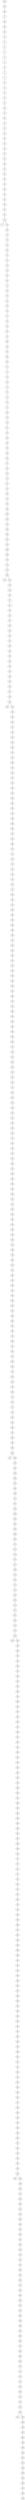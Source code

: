 graph Gnd_Barabasi_Albert_n500_d10_DFS_I {
136;
112;
104;
77;
68;
62;
50;
27;
6;
0;
1;
2;
4;
3;
5;
7;
10;
8;
9;
13;
12;
14;
11;
20;
17;
15;
16;
18;
19;
23;
22;
25;
26;
21;
30;
28;
24;
29;
32;
34;
33;
31;
36;
35;
37;
38;
39;
41;
42;
44;
40;
45;
51;
46;
43;
49;
48;
47;
54;
52;
55;
53;
56;
57;
60;
58;
59;
61;
69;
65;
63;
66;
64;
67;
72;
70;
78;
71;
73;
75;
76;
74;
80;
79;
82;
81;
83;
85;
84;
94;
88;
86;
87;
90;
95;
91;
92;
93;
89;
97;
98;
96;
105;
103;
107;
99;
100;
101;
102;
108;
106;
110;
114;
111;
109;
115;
120;
119;
116;
113;
117;
121;
124;
122;
123;
128;
125;
118;
127;
129;
126;
131;
132;
133;
135;
143;
134;
138;
137;
140;
144;
130;
141;
139;
148;
145;
147;
142;
146;
150;
156;
155;
152;
149;
151;
153;
157;
154;
160;
165;
159;
161;
158;
162;
163;
166;
164;
167;
168;
169;
170;
171;
172;
175;
173;
176;
178;
174;
177;
180;
181;
179;
182;
185;
183;
184;
186;
188;
187;
189;
190;
194;
193;
191;
192;
195;
196;
198;
197;
199;
202;
201;
203;
204;
200;
205;
206;
208;
209;
211;
212;
207;
213;
210;
214;
216;
219;
217;
215;
220;
222;
218;
223;
221;
226;
225;
224;
227;
228;
229;
231;
230;
234;
232;
239;
235;
236;
233;
240;
241;
237;
238;
243;
242;
245;
246;
250;
244;
247;
248;
259;
249;
252;
251;
254;
255;
258;
257;
260;
256;
253;
262;
263;
265;
261;
280;
272;
266;
267;
264;
271;
268;
283;
270;
276;
278;
275;
269;
274;
273;
277;
279;
286;
282;
284;
287;
285;
291;
289;
290;
281;
288;
292;
293;
294;
298;
295;
299;
296;
297;
301;
302;
300;
309;
305;
304;
306;
303;
312;
311;
310;
313;
307;
308;
314;
316;
317;
315;
319;
318;
327;
321;
322;
324;
323;
325;
320;
326;
330;
329;
328;
331;
332;
333;
334;
338;
335;
336;
346;
343;
340;
339;
337;
342;
348;
345;
349;
347;
344;
341;
354;
350;
353;
351;
355;
358;
352;
356;
359;
357;
364;
361;
362;
363;
360;
366;
365;
367;
369;
368;
373;
377;
375;
372;
371;
370;
374;
376;
387;
382;
378;
379;
380;
383;
386;
381;
384;
385;
390;
388;
389;
392;
391;
393;
400;
396;
395;
397;
394;
398;
425;
405;
399;
402;
401;
404;
403;
406;
410;
408;
407;
412;
411;
414;
413;
415;
418;
409;
424;
417;
428;
426;
416;
421;
419;
420;
429;
427;
431;
430;
422;
423;
432;
433;
434;
435;
436;
438;
437;
439;
440;
441;
445;
443;
444;
442;
446;
447;
456;
448;
455;
451;
450;
449;
452;
453;
457;
454;
464;
459;
461;
458;
460;
463;
466;
467;
469;
462;
475;
465;
468;
485;
470;
471;
473;
472;
474;
480;
476;
477;
478;
479;
481;
482;
489;
483;
487;
484;
486;
488;
490;
492;
491;
493;
496;
494;
495;
497;
499;
498;
136 -- 112;
112 -- 104;
104 -- 77;
77 -- 68;
68 -- 62;
62 -- 50;
50 -- 27;
27 -- 6;
6 -- 0;
0 -- 1;
1 -- 2;
2 -- 4;
4 -- 3;
3 -- 5;
5 -- 7;
7 -- 10;
10 -- 8;
8 -- 9;
9 -- 13;
13 -- 12;
12 -- 14;
14 -- 11;
11 -- 20;
20 -- 17;
17 -- 15;
15 -- 16;
16 -- 18;
18 -- 19;
19 -- 23;
23 -- 22;
22 -- 25;
25 -- 26;
26 -- 21;
21 -- 30;
30 -- 28;
28 -- 24;
24 -- 29;
29 -- 32;
32 -- 34;
34 -- 33;
33 -- 31;
31 -- 36;
36 -- 35;
35 -- 37;
35 -- 38;
38 -- 39;
39 -- 41;
41 -- 42;
42 -- 44;
44 -- 40;
40 -- 45;
45 -- 51;
51 -- 46;
46 -- 43;
43 -- 49;
49 -- 48;
48 -- 47;
47 -- 54;
54 -- 52;
52 -- 55;
55 -- 53;
53 -- 56;
56 -- 57;
57 -- 60;
60 -- 58;
58 -- 59;
59 -- 61;
61 -- 69;
69 -- 65;
65 -- 63;
63 -- 66;
66 -- 64;
64 -- 67;
67 -- 72;
72 -- 70;
70 -- 78;
78 -- 71;
71 -- 73;
73 -- 75;
75 -- 76;
76 -- 74;
74 -- 80;
80 -- 79;
79 -- 82;
82 -- 81;
81 -- 83;
83 -- 85;
85 -- 84;
84 -- 94;
94 -- 88;
88 -- 86;
86 -- 87;
87 -- 90;
90 -- 95;
95 -- 91;
91 -- 92;
92 -- 93;
93 -- 89;
89 -- 97;
97 -- 98;
98 -- 96;
96 -- 105;
105 -- 103;
103 -- 107;
107 -- 99;
99 -- 100;
100 -- 101;
101 -- 102;
102 -- 108;
108 -- 106;
106 -- 110;
110 -- 114;
114 -- 111;
111 -- 109;
109 -- 115;
109 -- 120;
120 -- 119;
119 -- 116;
116 -- 113;
113 -- 117;
117 -- 121;
121 -- 124;
124 -- 122;
122 -- 123;
123 -- 128;
128 -- 125;
125 -- 118;
118 -- 127;
127 -- 129;
129 -- 126;
126 -- 131;
131 -- 132;
132 -- 133;
133 -- 135;
135 -- 143;
143 -- 134;
134 -- 138;
138 -- 137;
137 -- 140;
140 -- 144;
144 -- 130;
144 -- 141;
141 -- 139;
139 -- 148;
148 -- 145;
145 -- 147;
147 -- 142;
142 -- 146;
146 -- 150;
150 -- 156;
156 -- 155;
155 -- 152;
152 -- 149;
149 -- 151;
151 -- 153;
153 -- 157;
157 -- 154;
154 -- 160;
160 -- 165;
165 -- 159;
159 -- 161;
161 -- 158;
158 -- 162;
162 -- 163;
163 -- 166;
166 -- 164;
164 -- 167;
167 -- 168;
168 -- 169;
169 -- 170;
170 -- 171;
171 -- 172;
172 -- 175;
175 -- 173;
173 -- 176;
176 -- 178;
178 -- 174;
174 -- 177;
177 -- 180;
180 -- 181;
181 -- 179;
179 -- 182;
182 -- 185;
185 -- 183;
183 -- 184;
184 -- 186;
186 -- 188;
188 -- 187;
187 -- 189;
189 -- 190;
190 -- 194;
194 -- 193;
193 -- 191;
191 -- 192;
192 -- 195;
195 -- 196;
196 -- 198;
198 -- 197;
197 -- 199;
199 -- 202;
202 -- 201;
201 -- 203;
203 -- 204;
204 -- 200;
200 -- 205;
205 -- 206;
206 -- 208;
208 -- 209;
209 -- 211;
211 -- 212;
212 -- 207;
207 -- 213;
213 -- 210;
210 -- 214;
214 -- 216;
216 -- 219;
219 -- 217;
217 -- 215;
215 -- 220;
220 -- 222;
222 -- 218;
218 -- 223;
223 -- 221;
221 -- 226;
226 -- 225;
225 -- 224;
224 -- 227;
227 -- 228;
228 -- 229;
229 -- 231;
231 -- 230;
230 -- 234;
234 -- 232;
232 -- 239;
239 -- 235;
235 -- 236;
236 -- 233;
233 -- 240;
240 -- 241;
241 -- 237;
237 -- 238;
238 -- 243;
243 -- 242;
242 -- 245;
245 -- 246;
246 -- 250;
250 -- 244;
244 -- 247;
247 -- 248;
248 -- 259;
259 -- 249;
249 -- 252;
252 -- 251;
251 -- 254;
254 -- 255;
255 -- 258;
258 -- 257;
257 -- 260;
260 -- 256;
256 -- 253;
253 -- 262;
262 -- 263;
263 -- 265;
265 -- 261;
261 -- 280;
280 -- 272;
272 -- 266;
266 -- 267;
267 -- 264;
264 -- 271;
271 -- 268;
268 -- 283;
283 -- 270;
270 -- 276;
276 -- 278;
278 -- 275;
275 -- 269;
269 -- 274;
274 -- 273;
273 -- 277;
277 -- 279;
279 -- 286;
286 -- 282;
282 -- 284;
284 -- 287;
287 -- 285;
285 -- 291;
291 -- 289;
289 -- 290;
290 -- 281;
290 -- 288;
288 -- 292;
292 -- 293;
293 -- 294;
294 -- 298;
298 -- 295;
295 -- 299;
299 -- 296;
296 -- 297;
297 -- 301;
301 -- 302;
302 -- 300;
300 -- 309;
309 -- 305;
305 -- 304;
304 -- 306;
306 -- 303;
303 -- 312;
312 -- 311;
311 -- 310;
310 -- 313;
313 -- 307;
307 -- 308;
308 -- 314;
314 -- 316;
316 -- 317;
317 -- 315;
315 -- 319;
319 -- 318;
318 -- 327;
327 -- 321;
321 -- 322;
322 -- 324;
324 -- 323;
323 -- 325;
325 -- 320;
320 -- 326;
320 -- 330;
330 -- 329;
329 -- 328;
328 -- 331;
331 -- 332;
332 -- 333;
333 -- 334;
334 -- 338;
338 -- 335;
335 -- 336;
336 -- 346;
346 -- 343;
343 -- 340;
340 -- 339;
339 -- 337;
337 -- 342;
342 -- 348;
348 -- 345;
345 -- 349;
349 -- 347;
347 -- 344;
344 -- 341;
341 -- 354;
354 -- 350;
350 -- 353;
353 -- 351;
351 -- 355;
355 -- 358;
358 -- 352;
352 -- 356;
356 -- 359;
359 -- 357;
357 -- 364;
364 -- 361;
361 -- 362;
362 -- 363;
363 -- 360;
360 -- 366;
366 -- 365;
365 -- 367;
367 -- 369;
369 -- 368;
368 -- 373;
373 -- 377;
377 -- 375;
375 -- 372;
372 -- 371;
371 -- 370;
370 -- 374;
374 -- 376;
376 -- 387;
387 -- 382;
382 -- 378;
378 -- 379;
379 -- 380;
380 -- 383;
383 -- 386;
386 -- 381;
381 -- 384;
384 -- 385;
385 -- 390;
390 -- 388;
388 -- 389;
389 -- 392;
392 -- 391;
391 -- 393;
393 -- 400;
400 -- 396;
396 -- 395;
395 -- 397;
397 -- 394;
394 -- 398;
398 -- 425;
425 -- 405;
405 -- 399;
399 -- 402;
402 -- 401;
401 -- 404;
404 -- 403;
403 -- 406;
406 -- 410;
410 -- 408;
408 -- 407;
407 -- 412;
412 -- 411;
411 -- 414;
414 -- 413;
413 -- 415;
415 -- 418;
418 -- 409;
409 -- 424;
424 -- 417;
417 -- 428;
428 -- 426;
426 -- 416;
416 -- 421;
421 -- 419;
419 -- 420;
420 -- 429;
429 -- 427;
427 -- 431;
431 -- 430;
430 -- 422;
422 -- 423;
423 -- 432;
432 -- 433;
433 -- 434;
433 -- 435;
435 -- 436;
436 -- 438;
438 -- 437;
437 -- 439;
439 -- 440;
440 -- 441;
441 -- 445;
445 -- 443;
443 -- 444;
444 -- 442;
442 -- 446;
446 -- 447;
447 -- 456;
456 -- 448;
448 -- 455;
455 -- 451;
451 -- 450;
450 -- 449;
449 -- 452;
452 -- 453;
453 -- 457;
457 -- 454;
454 -- 464;
464 -- 459;
459 -- 461;
461 -- 458;
458 -- 460;
460 -- 463;
463 -- 466;
466 -- 467;
467 -- 469;
469 -- 462;
462 -- 475;
475 -- 465;
465 -- 468;
468 -- 485;
485 -- 470;
470 -- 471;
471 -- 473;
473 -- 472;
472 -- 474;
474 -- 480;
480 -- 476;
476 -- 477;
477 -- 478;
478 -- 479;
479 -- 481;
479 -- 482;
482 -- 489;
489 -- 483;
483 -- 487;
487 -- 484;
484 -- 486;
486 -- 488;
488 -- 490;
490 -- 492;
492 -- 491;
491 -- 493;
493 -- 496;
496 -- 494;
494 -- 495;
495 -- 497;
497 -- 499;
499 -- 498;
}
